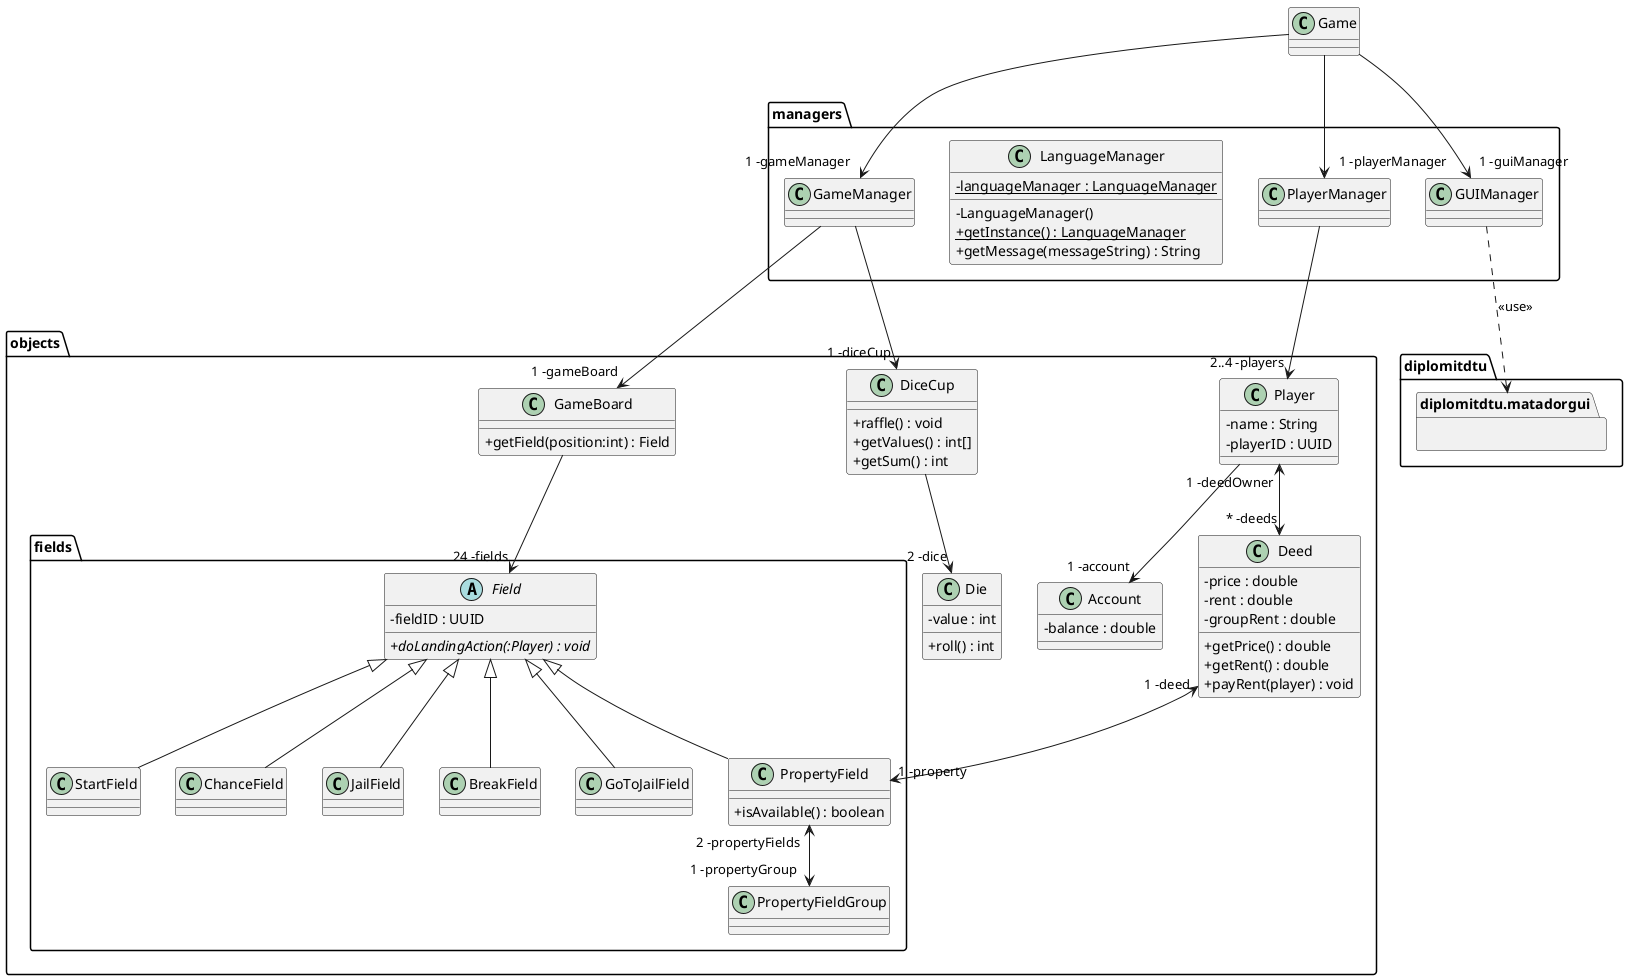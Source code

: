 @startuml
'https://plantuml.com/class-diagram

skinparam classAttributeIconSize 0

class Game {

}

package diplomitdtu.matadorgui {}

' Managers
package managers {
    class GameManager {

    }

    class PlayerManager {
    }

    class LanguageManager {
        {static} -languageManager : LanguageManager

        -LanguageManager()
        {static} +getInstance() : LanguageManager
        +getMessage(messageString) : String
    }

    class GUIManager {

    }

    GUIManager ..> diplomitdtu.matadorgui : <<use>>
}

Game --> "1 -gameManager" GameManager
Game --> "1 -playerManager" PlayerManager
Game --> "1 -guiManager" GUIManager


' Objects
package objects {
    class GameBoard {
        +getField(position:int) : Field
    }

    class DiceCup {
        +raffle() : void
        +getValues() : int[]
        +getSum() : int
    }

    class Die {
        -value : int

        +roll() : int
    }

    class Player {
        -name : String
        -playerID : UUID
    }

    class Account {
        -balance : double
    }

    class Deed {
        -price : double
        -rent : double
        -groupRent : double

        +getPrice() : double
        +getRent() : double
        +payRent(player) : void
    }

    package fields {
        abstract Field {
            -fieldID : UUID

            {abstract} +doLandingAction(:Player) : void
        }

        class PropertyFieldGroup {
        }

        class StartField {
        }

        class PropertyField {
            +isAvailable() : boolean
        }

        class ChanceField {
        }

        class JailField {
        }

        class BreakField {
        }

        class GoToJailField {
        }

        Field <|-- StartField
        Field <|-- PropertyField
        Field <|-- ChanceField
        Field <|-- JailField
        Field <|-- BreakField
        Field <|-- GoToJailField

        PropertyField "2 -propertyFields" <--> "1 -propertyGroup" PropertyFieldGroup
    }

    GameBoard --> "24 -fields" Field
    DiceCup --> "2 -dice" Die
    Player --> "1 -account" Account
    Player "1 -deedOwner" <--> "~* -deeds" Deed
    Deed "1 -deed" <--> "1 -property" PropertyField
}

PlayerManager --> "2..4 -players" Player
GameManager --> "1 -gameBoard" GameBoard
GameManager --> "1 -diceCup" DiceCup

@enduml